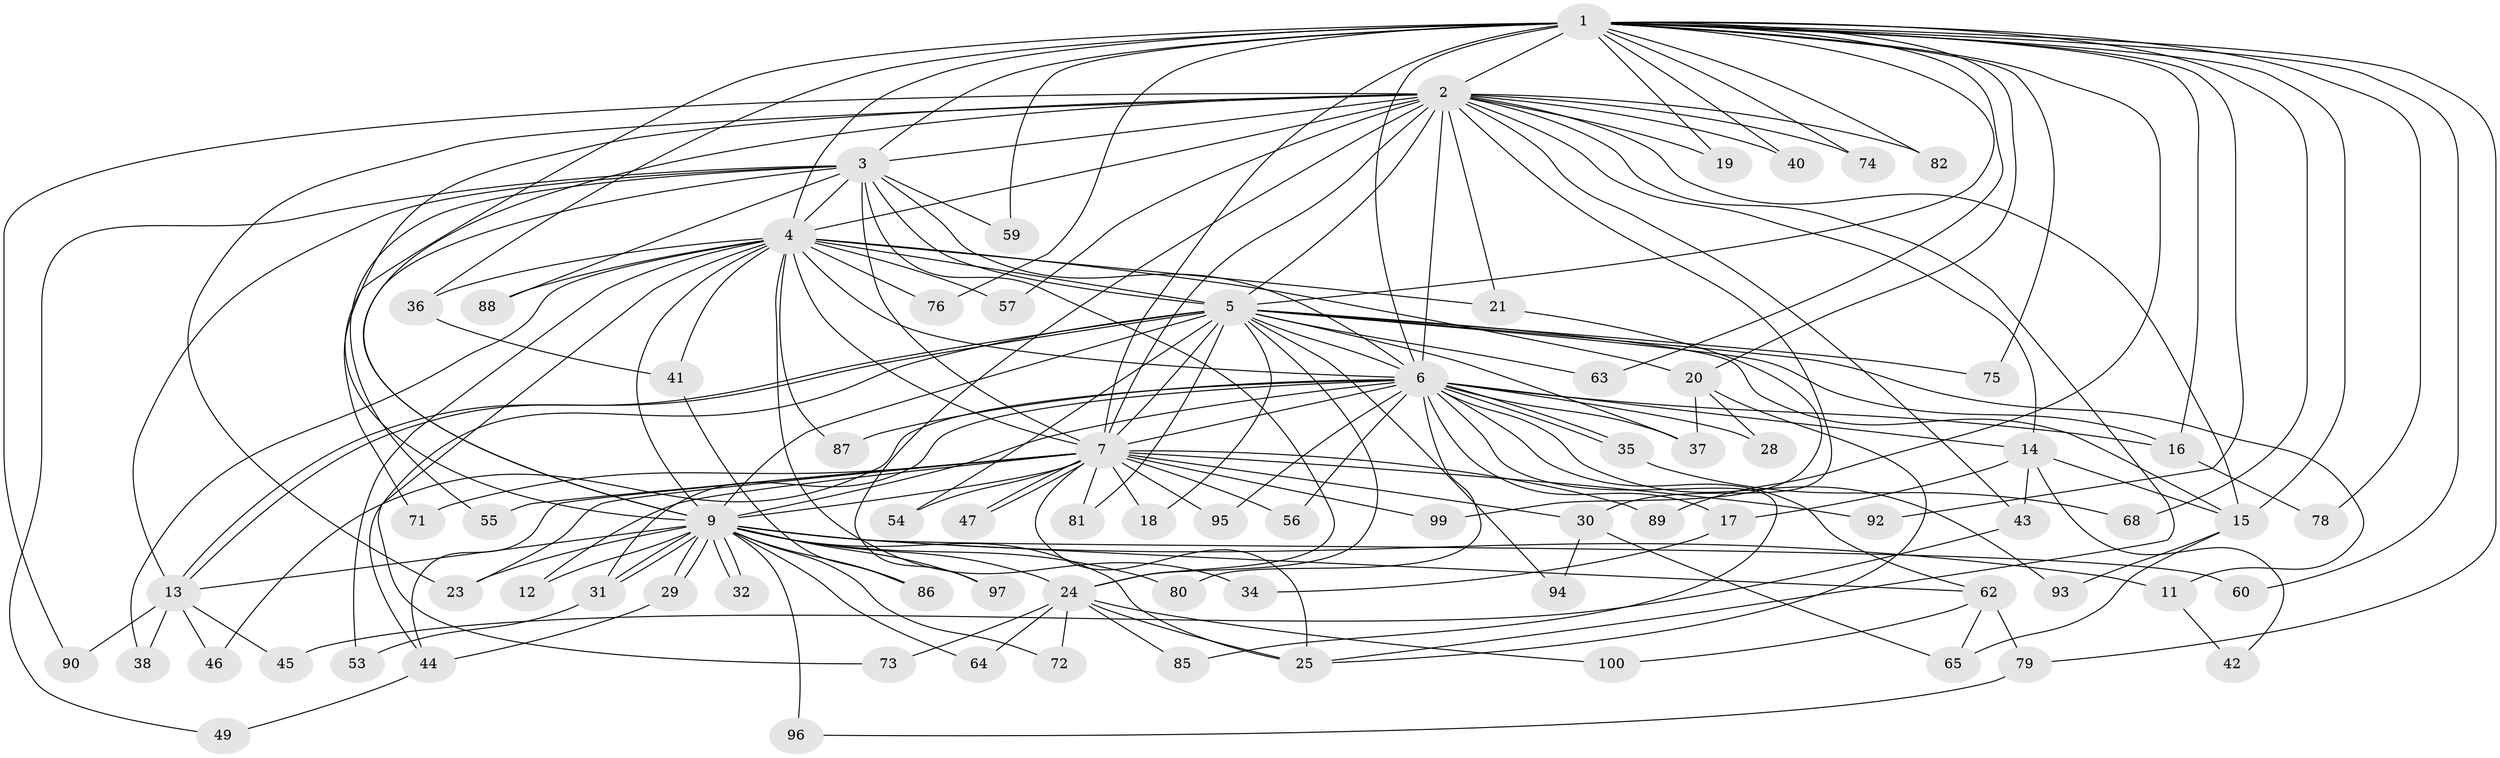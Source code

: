 // original degree distribution, {18: 0.03, 23: 0.02, 16: 0.02, 21: 0.01, 26: 0.01, 33: 0.01, 3: 0.16, 2: 0.6, 8: 0.01, 6: 0.01, 4: 0.08, 5: 0.03, 9: 0.01}
// Generated by graph-tools (version 1.1) at 2025/38/02/21/25 10:38:52]
// undirected, 78 vertices, 182 edges
graph export_dot {
graph [start="1"]
  node [color=gray90,style=filled];
  1 [super="+8"];
  2 [super="+39"];
  3 [super="+69"];
  4 [super="+27"];
  5 [super="+22"];
  6 [super="+10"];
  7 [super="+66"];
  9 [super="+70"];
  11;
  12;
  13 [super="+58"];
  14 [super="+77"];
  15 [super="+26"];
  16 [super="+48"];
  17;
  18;
  19;
  20 [super="+33"];
  21;
  23 [super="+50"];
  24 [super="+61"];
  25 [super="+84"];
  28;
  29;
  30;
  31 [super="+52"];
  32;
  34;
  35;
  36;
  37 [super="+83"];
  38;
  40;
  41;
  42;
  43;
  44 [super="+51"];
  45;
  46;
  47;
  49;
  53;
  54;
  55 [super="+67"];
  56;
  57;
  59;
  60;
  62 [super="+91"];
  63;
  64;
  65;
  68;
  71;
  72;
  73;
  74;
  75;
  76;
  78;
  79;
  80;
  81;
  82;
  85;
  86;
  87;
  88;
  89;
  90;
  92;
  93;
  94;
  95;
  96 [super="+98"];
  97;
  99;
  100;
  1 -- 2 [weight=2];
  1 -- 3 [weight=2];
  1 -- 4 [weight=2];
  1 -- 5 [weight=2];
  1 -- 6 [weight=4];
  1 -- 7 [weight=2];
  1 -- 9 [weight=2];
  1 -- 19;
  1 -- 20;
  1 -- 36;
  1 -- 74;
  1 -- 75;
  1 -- 76;
  1 -- 78;
  1 -- 89;
  1 -- 92;
  1 -- 68;
  1 -- 15;
  1 -- 16;
  1 -- 79;
  1 -- 82;
  1 -- 40;
  1 -- 59;
  1 -- 60;
  1 -- 63;
  2 -- 3;
  2 -- 4;
  2 -- 5;
  2 -- 6 [weight=2];
  2 -- 7;
  2 -- 9 [weight=2];
  2 -- 14;
  2 -- 19;
  2 -- 21;
  2 -- 23;
  2 -- 30;
  2 -- 43;
  2 -- 57;
  2 -- 71;
  2 -- 74;
  2 -- 82;
  2 -- 90;
  2 -- 40;
  2 -- 25;
  2 -- 97;
  2 -- 15;
  3 -- 4 [weight=2];
  3 -- 5;
  3 -- 6 [weight=2];
  3 -- 7;
  3 -- 9;
  3 -- 24;
  3 -- 49;
  3 -- 55;
  3 -- 59;
  3 -- 88;
  3 -- 13;
  4 -- 5;
  4 -- 6 [weight=2];
  4 -- 7;
  4 -- 9;
  4 -- 20;
  4 -- 21;
  4 -- 34;
  4 -- 36;
  4 -- 38;
  4 -- 41;
  4 -- 53;
  4 -- 57;
  4 -- 76;
  4 -- 87;
  4 -- 88;
  4 -- 73;
  5 -- 6 [weight=2];
  5 -- 7;
  5 -- 9 [weight=2];
  5 -- 11;
  5 -- 13;
  5 -- 13;
  5 -- 15;
  5 -- 18;
  5 -- 37;
  5 -- 63;
  5 -- 75;
  5 -- 81;
  5 -- 94;
  5 -- 54;
  5 -- 16;
  5 -- 44;
  5 -- 24;
  6 -- 7 [weight=2];
  6 -- 9 [weight=2];
  6 -- 16;
  6 -- 17;
  6 -- 35;
  6 -- 35;
  6 -- 56;
  6 -- 87;
  6 -- 46;
  6 -- 14;
  6 -- 80;
  6 -- 85;
  6 -- 28;
  6 -- 93;
  6 -- 62;
  6 -- 95;
  6 -- 31;
  6 -- 37;
  7 -- 9 [weight=2];
  7 -- 12;
  7 -- 18;
  7 -- 25;
  7 -- 30;
  7 -- 44;
  7 -- 47;
  7 -- 47;
  7 -- 54;
  7 -- 55 [weight=2];
  7 -- 56;
  7 -- 71;
  7 -- 92;
  7 -- 95;
  7 -- 99;
  7 -- 23;
  7 -- 89;
  7 -- 81;
  9 -- 11;
  9 -- 12;
  9 -- 23;
  9 -- 24;
  9 -- 25;
  9 -- 29;
  9 -- 29;
  9 -- 31;
  9 -- 31;
  9 -- 32;
  9 -- 32;
  9 -- 60;
  9 -- 62;
  9 -- 64;
  9 -- 72;
  9 -- 80;
  9 -- 86;
  9 -- 96 [weight=2];
  9 -- 97;
  9 -- 13;
  11 -- 42;
  13 -- 38;
  13 -- 45;
  13 -- 46;
  13 -- 90;
  14 -- 17;
  14 -- 42;
  14 -- 43;
  14 -- 15;
  15 -- 93;
  15 -- 65;
  16 -- 78;
  17 -- 34;
  20 -- 28;
  20 -- 37;
  20 -- 25;
  21 -- 99;
  24 -- 64;
  24 -- 72;
  24 -- 73;
  24 -- 85;
  24 -- 100;
  24 -- 25;
  29 -- 44;
  30 -- 65;
  30 -- 94;
  31 -- 53;
  35 -- 68;
  36 -- 41;
  41 -- 86;
  43 -- 45;
  44 -- 49;
  62 -- 79;
  62 -- 100;
  62 -- 65;
  79 -- 96;
}

